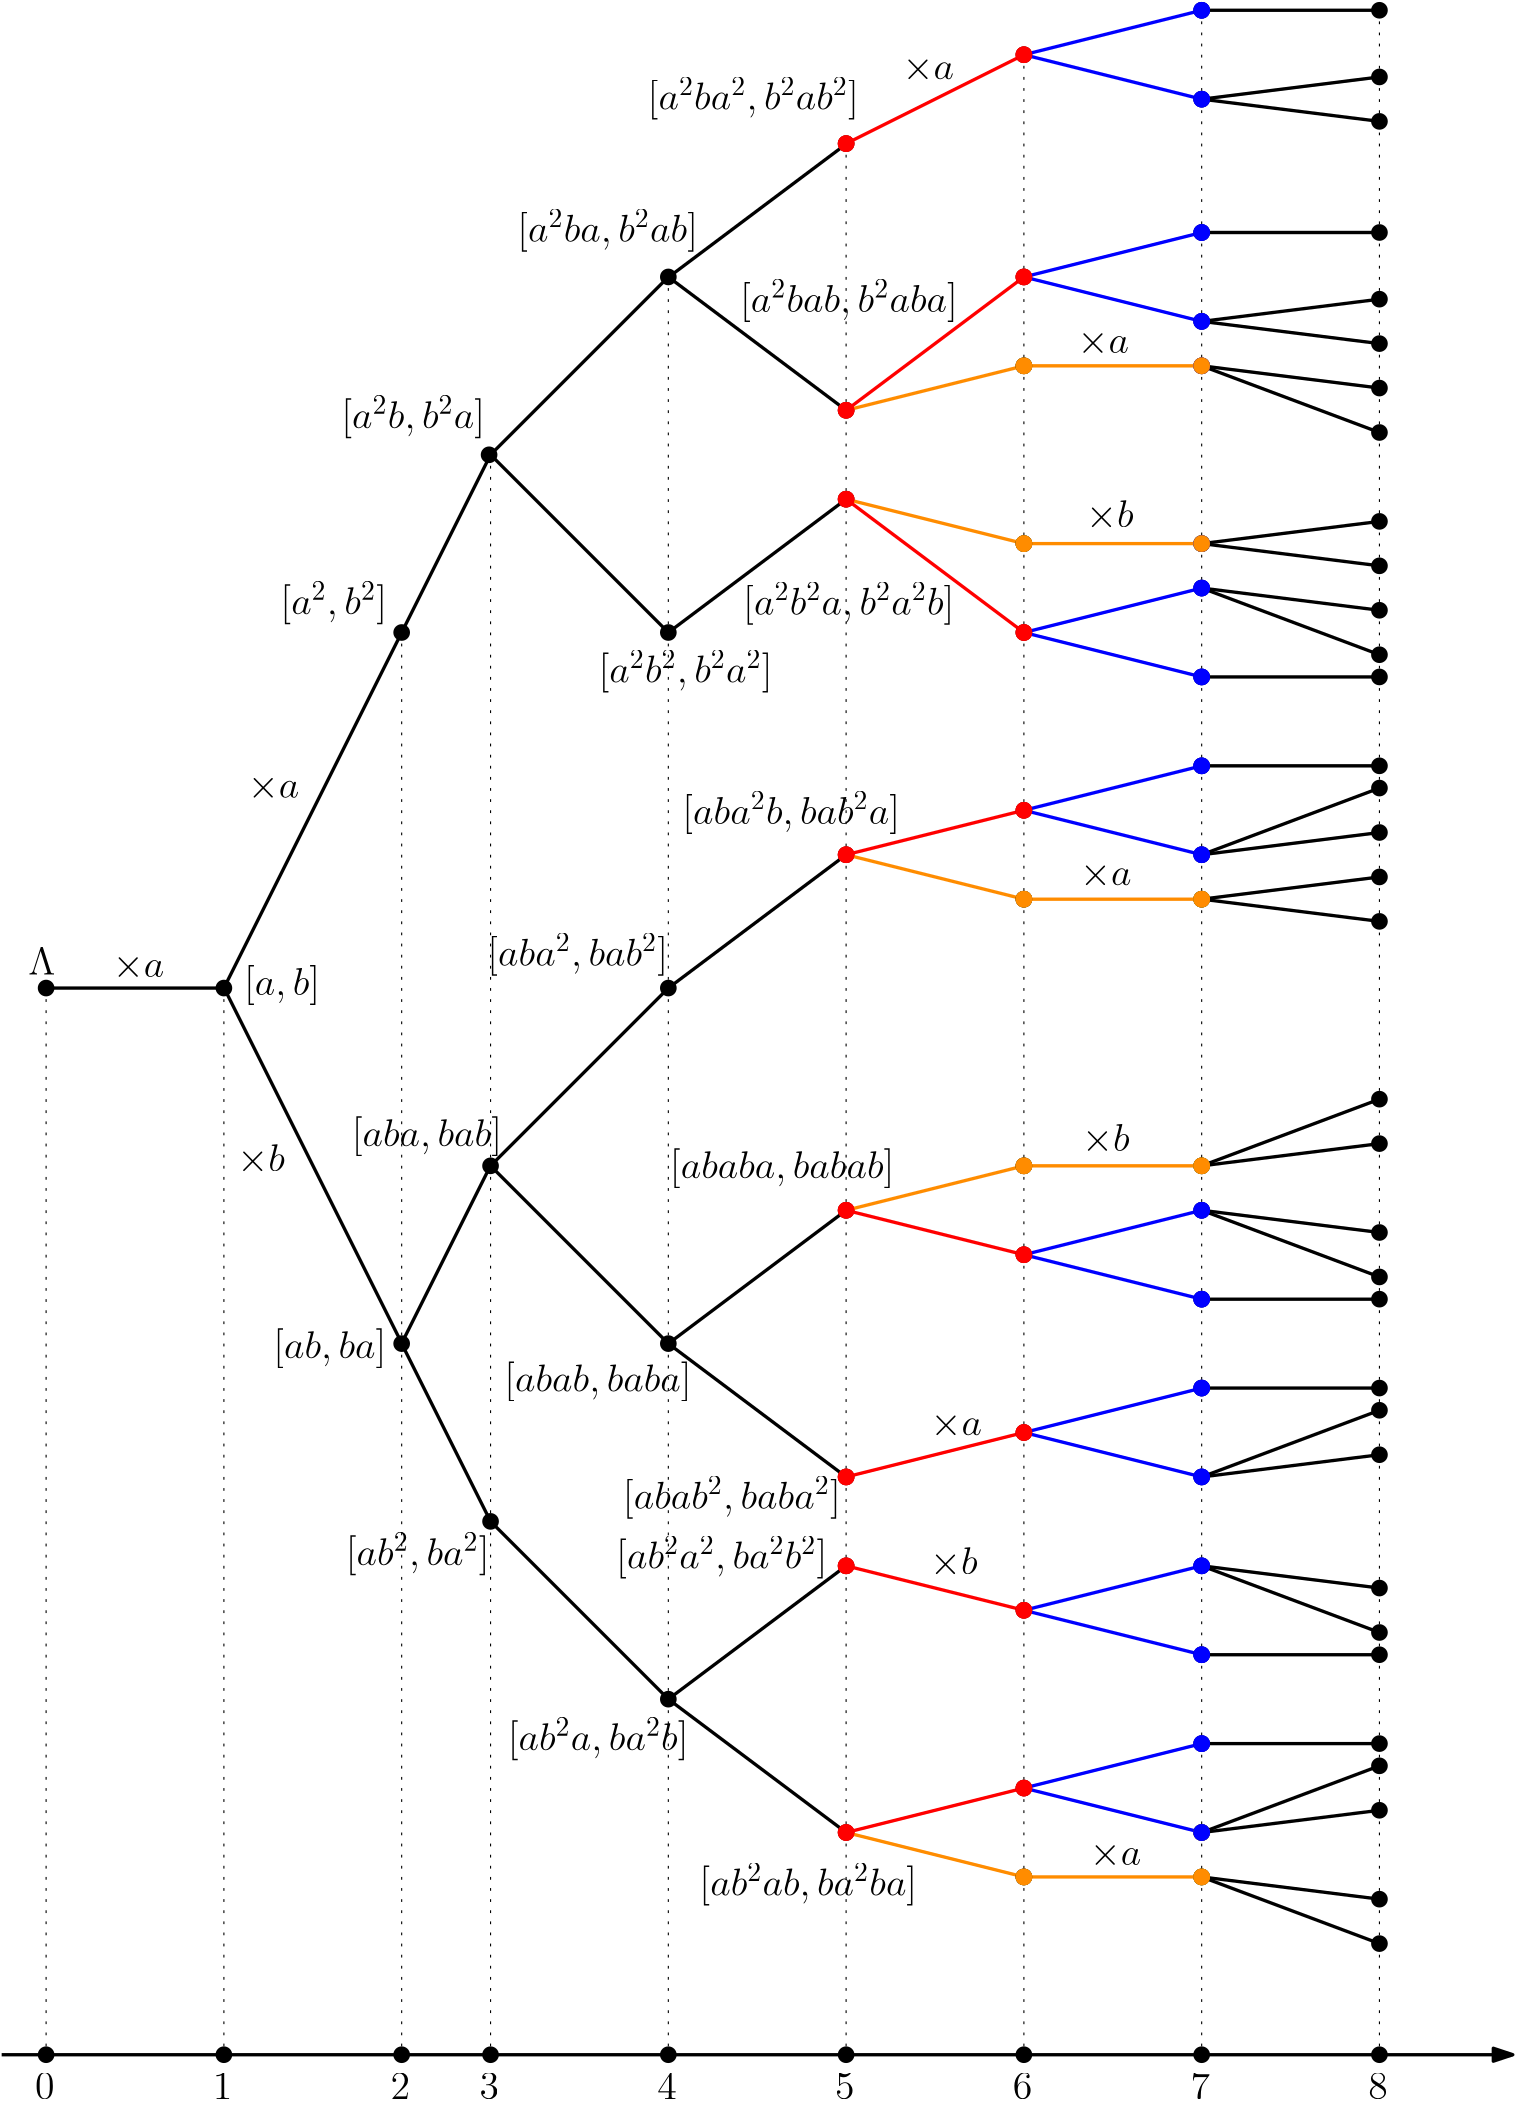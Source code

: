 <?xml version="1.0"?>
<!DOCTYPE ipe SYSTEM "ipe.dtd">
<ipe version="70218" creator="Ipe 7.2.24">
<info created="D:20230220141902" modified="D:20230313000744"/>
<ipestyle name="basic">
<symbol name="arrow/arc(spx)">
<path stroke="sym-stroke" fill="sym-stroke" pen="sym-pen">
0 0 m
-1 0.333 l
-1 -0.333 l
h
</path>
</symbol>
<symbol name="arrow/farc(spx)">
<path stroke="sym-stroke" fill="white" pen="sym-pen">
0 0 m
-1 0.333 l
-1 -0.333 l
h
</path>
</symbol>
<symbol name="arrow/ptarc(spx)">
<path stroke="sym-stroke" fill="sym-stroke" pen="sym-pen">
0 0 m
-1 0.333 l
-0.8 0 l
-1 -0.333 l
h
</path>
</symbol>
<symbol name="arrow/fptarc(spx)">
<path stroke="sym-stroke" fill="white" pen="sym-pen">
0 0 m
-1 0.333 l
-0.8 0 l
-1 -0.333 l
h
</path>
</symbol>
<symbol name="mark/circle(sx)" transformations="translations">
<path fill="sym-stroke">
0.6 0 0 0.6 0 0 e
0.4 0 0 0.4 0 0 e
</path>
</symbol>
<symbol name="mark/disk(sx)" transformations="translations">
<path fill="sym-stroke">
0.6 0 0 0.6 0 0 e
</path>
</symbol>
<symbol name="mark/fdisk(sfx)" transformations="translations">
<group>
<path fill="sym-fill">
0.5 0 0 0.5 0 0 e
</path>
<path fill="sym-stroke" fillrule="eofill">
0.6 0 0 0.6 0 0 e
0.4 0 0 0.4 0 0 e
</path>
</group>
</symbol>
<symbol name="mark/box(sx)" transformations="translations">
<path fill="sym-stroke" fillrule="eofill">
-0.6 -0.6 m
0.6 -0.6 l
0.6 0.6 l
-0.6 0.6 l
h
-0.4 -0.4 m
0.4 -0.4 l
0.4 0.4 l
-0.4 0.4 l
h
</path>
</symbol>
<symbol name="mark/square(sx)" transformations="translations">
<path fill="sym-stroke">
-0.6 -0.6 m
0.6 -0.6 l
0.6 0.6 l
-0.6 0.6 l
h
</path>
</symbol>
<symbol name="mark/fsquare(sfx)" transformations="translations">
<group>
<path fill="sym-fill">
-0.5 -0.5 m
0.5 -0.5 l
0.5 0.5 l
-0.5 0.5 l
h
</path>
<path fill="sym-stroke" fillrule="eofill">
-0.6 -0.6 m
0.6 -0.6 l
0.6 0.6 l
-0.6 0.6 l
h
-0.4 -0.4 m
0.4 -0.4 l
0.4 0.4 l
-0.4 0.4 l
h
</path>
</group>
</symbol>
<symbol name="mark/cross(sx)" transformations="translations">
<group>
<path fill="sym-stroke">
-0.43 -0.57 m
0.57 0.43 l
0.43 0.57 l
-0.57 -0.43 l
h
</path>
<path fill="sym-stroke">
-0.43 0.57 m
0.57 -0.43 l
0.43 -0.57 l
-0.57 0.43 l
h
</path>
</group>
</symbol>
<symbol name="arrow/fnormal(spx)">
<path stroke="sym-stroke" fill="white" pen="sym-pen">
0 0 m
-1 0.333 l
-1 -0.333 l
h
</path>
</symbol>
<symbol name="arrow/pointed(spx)">
<path stroke="sym-stroke" fill="sym-stroke" pen="sym-pen">
0 0 m
-1 0.333 l
-0.8 0 l
-1 -0.333 l
h
</path>
</symbol>
<symbol name="arrow/fpointed(spx)">
<path stroke="sym-stroke" fill="white" pen="sym-pen">
0 0 m
-1 0.333 l
-0.8 0 l
-1 -0.333 l
h
</path>
</symbol>
<symbol name="arrow/linear(spx)">
<path stroke="sym-stroke" pen="sym-pen">
-1 0.333 m
0 0 l
-1 -0.333 l
</path>
</symbol>
<symbol name="arrow/fdouble(spx)">
<path stroke="sym-stroke" fill="white" pen="sym-pen">
0 0 m
-1 0.333 l
-1 -0.333 l
h
-1 0 m
-2 0.333 l
-2 -0.333 l
h
</path>
</symbol>
<symbol name="arrow/double(spx)">
<path stroke="sym-stroke" fill="sym-stroke" pen="sym-pen">
0 0 m
-1 0.333 l
-1 -0.333 l
h
-1 0 m
-2 0.333 l
-2 -0.333 l
h
</path>
</symbol>
<symbol name="arrow/mid-normal(spx)">
<path stroke="sym-stroke" fill="sym-stroke" pen="sym-pen">
0.5 0 m
-0.5 0.333 l
-0.5 -0.333 l
h
</path>
</symbol>
<symbol name="arrow/mid-fnormal(spx)">
<path stroke="sym-stroke" fill="white" pen="sym-pen">
0.5 0 m
-0.5 0.333 l
-0.5 -0.333 l
h
</path>
</symbol>
<symbol name="arrow/mid-pointed(spx)">
<path stroke="sym-stroke" fill="sym-stroke" pen="sym-pen">
0.5 0 m
-0.5 0.333 l
-0.3 0 l
-0.5 -0.333 l
h
</path>
</symbol>
<symbol name="arrow/mid-fpointed(spx)">
<path stroke="sym-stroke" fill="white" pen="sym-pen">
0.5 0 m
-0.5 0.333 l
-0.3 0 l
-0.5 -0.333 l
h
</path>
</symbol>
<symbol name="arrow/mid-double(spx)">
<path stroke="sym-stroke" fill="sym-stroke" pen="sym-pen">
1 0 m
0 0.333 l
0 -0.333 l
h
0 0 m
-1 0.333 l
-1 -0.333 l
h
</path>
</symbol>
<symbol name="arrow/mid-fdouble(spx)">
<path stroke="sym-stroke" fill="white" pen="sym-pen">
1 0 m
0 0.333 l
0 -0.333 l
h
0 0 m
-1 0.333 l
-1 -0.333 l
h
</path>
</symbol>
<anglesize name="22.5 deg" value="22.5"/>
<anglesize name="30 deg" value="30"/>
<anglesize name="45 deg" value="45"/>
<anglesize name="60 deg" value="60"/>
<anglesize name="90 deg" value="90"/>
<arrowsize name="large" value="10"/>
<arrowsize name="small" value="5"/>
<arrowsize name="tiny" value="3"/>
<color name="blue" value="0 0 1"/>
<color name="brown" value="0.647 0.165 0.165"/>
<color name="darkblue" value="0 0 0.545"/>
<color name="darkcyan" value="0 0.545 0.545"/>
<color name="darkgray" value="0.663"/>
<color name="darkgreen" value="0 0.392 0"/>
<color name="darkmagenta" value="0.545 0 0.545"/>
<color name="darkorange" value="1 0.549 0"/>
<color name="darkred" value="0.545 0 0"/>
<color name="gold" value="1 0.843 0"/>
<color name="gray" value="0.745"/>
<color name="green" value="0 1 0"/>
<color name="lightblue" value="0.678 0.847 0.902"/>
<color name="lightcyan" value="0.878 1 1"/>
<color name="lightgray" value="0.827"/>
<color name="lightgreen" value="0.565 0.933 0.565"/>
<color name="lightyellow" value="1 1 0.878"/>
<color name="navy" value="0 0 0.502"/>
<color name="orange" value="1 0.647 0"/>
<color name="pink" value="1 0.753 0.796"/>
<color name="purple" value="0.627 0.125 0.941"/>
<color name="red" value="1 0 0"/>
<color name="seagreen" value="0.18 0.545 0.341"/>
<color name="turquoise" value="0.251 0.878 0.816"/>
<color name="violet" value="0.933 0.51 0.933"/>
<color name="yellow" value="1 1 0"/>
<dashstyle name="dash dot dotted" value="[4 2 1 2 1 2] 0"/>
<dashstyle name="dash dotted" value="[4 2 1 2] 0"/>
<dashstyle name="dashed" value="[4] 0"/>
<dashstyle name="dotted" value="[1 3] 0"/>
<gridsize name="10 pts (~3.5 mm)" value="10"/>
<gridsize name="14 pts (~5 mm)" value="14"/>
<gridsize name="16 pts (~6 mm)" value="16"/>
<gridsize name="20 pts (~7 mm)" value="20"/>
<gridsize name="28 pts (~10 mm)" value="28"/>
<gridsize name="32 pts (~12 mm)" value="32"/>
<gridsize name="4 pts" value="4"/>
<gridsize name="56 pts (~20 mm)" value="56"/>
<gridsize name="8 pts (~3 mm)" value="8"/>
<opacity name="10%" value="0.1"/>
<opacity name="30%" value="0.3"/>
<opacity name="50%" value="0.5"/>
<opacity name="75%" value="0.75"/>
<pen name="fat" value="1.2"/>
<pen name="heavier" value="0.8"/>
<pen name="ultrafat" value="2"/>
<symbolsize name="large" value="5"/>
<symbolsize name="small" value="2"/>
<symbolsize name="tiny" value="1.1"/>
<textsize name="Huge" value="\Huge"/>
<textsize name="LARGE" value="\LARGE"/>
<textsize name="Large" value="\Large"/>
<textsize name="footnote" value="\footnotesize"/>
<textsize name="huge" value="\huge"/>
<textsize name="large" value="\large"/>
<textsize name="small" value="\small"/>
<textsize name="tiny" value="\tiny"/>
<textstyle name="center" begin="\begin{center}" end="\end{center}"/>
<textstyle name="item" begin="\begin{itemize}\item{}" end="\end{itemize}"/>
<textstyle name="itemize" begin="\begin{itemize}" end="\end{itemize}"/>
<tiling name="falling" angle="-60" step="4" width="1"/>
<tiling name="rising" angle="30" step="4" width="1"/>
</ipestyle>
<page>
<layer name="alpha"/>
<view layers="alpha" active="alpha"/>
<path layer="alpha" matrix="1 0 0 1 -32 -208" stroke="black" pen="fat">
64 640 m
128 640 l
128 640 l
</path>
<use matrix="1 0 0 1 -32 -208" name="mark/disk(sx)" pos="64 640" size="large" stroke="black"/>
<use matrix="1 0 0 1 -32 -208" name="mark/disk(sx)" pos="128 640" size="large" stroke="black"/>
<use matrix="1 0 0 1 -32.5273 -128.027" name="mark/disk(sx)" pos="224 752" size="large" stroke="black"/>
<text matrix="1 0 0 1 -38.4136 -203.128" transformations="translations" pos="64 640" stroke="black" type="label" width="9.75" height="9.803" depth="0" valign="baseline" size="Large" style="math">\Lambda</text>
<text matrix="1 0 0 1 -24.7774 -210.482" transformations="translations" pos="128 640" stroke="black" type="label" width="27.443" height="10.756" depth="3.59" valign="baseline" size="Large" style="math">[a,b]</text>
<text matrix="1 0 0 1 -43.6912 -137.406" transformations="translations" pos="160 704" stroke="black" type="label" width="38.402" height="11.623" depth="3.59" valign="baseline" size="Large" style="math">[a^2, b^2]</text>
<text matrix="1 0 0 1 -85.7373 -118.427" transformations="translations" pos="224 752" stroke="black" type="label" width="51.749" height="11.623" depth="3.59" valign="baseline" size="Large" style="math">[a^2b, b^2a]</text>
<text matrix="1 0 0 1 -102.413 -83.3342" transformations="translations" pos="304 784" stroke="black" type="label" width="65.095" height="11.623" depth="3.59" valign="baseline" size="Large" style="math">[a^2ba, b^2ab]</text>
<text matrix="1 0 0 1 -73.1619 -177.974" transformations="translations" pos="304 720" stroke="black" type="label" width="62.708" height="11.623" depth="3.59" valign="baseline" size="Large" style="math">[a^2b^2, b^2a^2]</text>
<text matrix="1 0 0 1 -46.274 -277.306" transformations="translations" pos="160 576" stroke="black" type="label" width="40.79" height="10.756" depth="3.59" valign="baseline" size="Large" style="math">[ab, ba]</text>
<text matrix="1 0 0 1 -82 -248.938" transformations="translations" pos="224 624" stroke="black" type="label" width="54.136" height="10.756" depth="3.59" valign="baseline" size="Large" style="math">[aba, bab]</text>
<text matrix="1 0 0 1 -113.184 -215.933" transformations="translations" pos="304 656" stroke="black" type="label" width="65.095" height="11.623" depth="3.59" valign="baseline" size="Large" style="math">[aba^2, bab^2]</text>
<text matrix="1 0 0 1 -107.08 -305.212" transformations="translations" pos="304 592" stroke="black" type="label" width="67.483" height="10.756" depth="3.59" valign="baseline" size="Large" style="math">[abab, baba]</text>
<text matrix="1 0 0 1 -105.824 -370.394" transformations="translations" pos="304 528" stroke="black" type="label" width="65.095" height="11.623" depth="3.59" valign="baseline" size="Large" style="math">[ab^2a, ba^2b]</text>
<text matrix="1 0 0 1 -84.1227 -303.758" transformations="translations" pos="224 528" stroke="black" type="label" width="51.749" height="11.623" depth="3.59" valign="baseline" size="Large" style="math">[ab^2, ba^2]</text>
<text matrix="1 0 0 1 -29.1214 -180.187" transformations="translations" pos="133.716 680.709" stroke="black" type="label" width="18.532" height="8.374" depth="1.19" valign="baseline" size="Large" style="math">\times a</text>
<path matrix="1 0 0 1 -32 -208" stroke="black" pen="fat">
128 640 m
192 768 l
</path>
<path matrix="1 0 0 1 -31.9927 -207.839" stroke="black" pen="fat">
128 640 m
192 512 l
192 512 l
</path>
<use matrix="1 0 0 1 -32 -208" name="mark/disk(sx)" pos="192 512" size="large" stroke="black"/>
<use matrix="1 0 0 1 -32 -208" name="mark/disk(sx)" pos="192 768" size="large" stroke="black"/>
<text matrix="1 0 0 1 -44.1733 -205.236" transformations="translations" pos="144.978 571.308" stroke="black" type="label" width="17.131" height="9.968" depth="1.19" valign="baseline" size="Large" style="math">\times b</text>
<path stroke="black" pen="fat">
160 560 m
192 624 l
192 624 l
</path>
<path stroke="black" pen="fat">
192 624 m
256 688 l
</path>
<path stroke="black" pen="fat">
192 624 m
256 560 l
</path>
<path matrix="1 0 0 1 0.0787562 -0.0833066" stroke="black" pen="fat">
256 688 m
320 736 l
</path>
<path stroke="black" pen="fat">
256 688 m
320 640 l
</path>
<path stroke="black" pen="fat">
256 560 m
320 608 l
320 608 l
</path>
<path stroke="black" pen="fat">
160 304 m
192 240 l
192 240 l
</path>
<path matrix="1 0 0 1 0.00002494 0.105446" stroke="black" pen="fat">
160 304 m
192 368 l
</path>
<path stroke="black" pen="fat">
192 368 m
256 432 l
</path>
<path stroke="black" pen="fat">
192 368 m
256 304 l
</path>
<use name="mark/disk(sx)" pos="256 688" size="large" stroke="black"/>
<use name="mark/disk(sx)" pos="320 736" size="large" stroke="black"/>
<use name="mark/disk(sx)" pos="320 640" size="large" stroke="black"/>
<use name="mark/disk(sx)" pos="256 560" size="large" stroke="black"/>
<use name="mark/disk(sx)" pos="320 608" size="large" stroke="black"/>
<use name="mark/disk(sx)" pos="256 432" size="large" stroke="black"/>
<use name="mark/disk(sx)" pos="256 304" size="large" stroke="black"/>
<use name="mark/disk(sx)" pos="192 368" size="large" stroke="black"/>
<use name="mark/disk(sx)" pos="192 240" size="large" stroke="black"/>
<path stroke="black" pen="fat">
192 240 m
256 176 l
</path>
<use name="mark/disk(sx)" pos="256 176" size="large" stroke="black"/>
<path stroke="black" pen="fat">
256 304 m
320 352 l
</path>
<path stroke="black" pen="fat">
256 304 m
320 256 l
</path>
<use name="mark/disk(sx)" pos="320 352" size="large" stroke="black"/>
<use name="mark/disk(sx)" pos="320 256" size="large" stroke="black"/>
<path stroke="black" pen="fat">
256 176 m
320 224 l
</path>
<path stroke="black" pen="fat">
256 176 m
320 128 l
</path>
<use name="mark/disk(sx)" pos="320 224" size="large" stroke="black"/>
<use name="mark/disk(sx)" pos="320 128" size="large" stroke="black"/>
<path stroke="red" pen="fat">
320 736 m
384 768 l
</path>
<path stroke="darkorange" pen="fat">
320 608 m
384 592 l
</path>
<path stroke="red" pen="fat">
320 608 m
384 560 l
</path>
<path stroke="darkorange" pen="fat">
320 640 m
384 656 l
384 656 l
</path>
<path stroke="red" pen="fat">
320 640 m
384 688 l
</path>
<path stroke="black" pen="fat">
256 432 m
320 480 l
</path>
<use name="mark/disk(sx)" pos="320 480" size="large" stroke="black"/>
<text matrix="1 0 0 1 -42.9839 -4.91273" transformations="translations" pos="304 496" stroke="black" type="label" width="78.442" height="11.623" depth="3.59" valign="baseline" size="Large" style="math">[aba^2b, bab^2a]</text>
<path stroke="red" pen="fat">
320 480 m
384 496 l
</path>
<path stroke="darkorange" pen="fat">
320 480 m
384 464 l
</path>
<path stroke="darkorange" pen="fat">
320 352 m
384 368 l
</path>
<path stroke="red" pen="fat">
320 352 m
384 336 l
</path>
<path stroke="red" pen="fat">
320 256 m
384 272 l
</path>
<path stroke="red" pen="fat">
320 224 m
384 208 l
</path>
<path stroke="darkorange" pen="fat">
320 128 m
384 112 l
</path>
<text matrix="1 0 0 1 -63.1389 -2.58374" transformations="translations" pos="319.674 366.137" stroke="black" type="label" width="80.829" height="10.756" depth="3.59" valign="baseline" size="Large" style="math">[ababa, babab]</text>
<text matrix="1 0 0 1 -78.0413 -29.8763" transformations="translations" pos="317.657 274.452" stroke="black" type="label" width="78.442" height="11.623" depth="3.59" valign="baseline" size="Large" style="math">[abab^2, baba^2]</text>
<text matrix="1 0 0 1 -28.656 -125.142" transformations="translations" pos="295.811 230.494" stroke="black" type="label" width="78.442" height="11.623" depth="3.59" valign="baseline" size="Large" style="math">[ab^2ab, ba^2ba]</text>
<text matrix="1 0 0 1 -73.5116 108.642" transformations="translations" pos="310.699 114.441" stroke="black" type="label" width="76.054" height="11.623" depth="3.59" valign="baseline" size="Large" style="math">[ab^2a^2, ba^2b^2]</text>
<text matrix="1 0 0 1 -34.354 -13.9182" transformations="translations" pos="317.272 580.299" stroke="black" type="label" width="76.054" height="11.623" depth="3.59" valign="baseline" size="Large" style="math">[a^2b^2a, b^2a^2b]</text>
<text matrix="1 0 0 1 -27.9136 -0.711017" transformations="translations" pos="309.693 676.074" stroke="black" type="label" width="78.442" height="11.623" depth="3.59" valign="baseline" size="Large" style="math">[a^2bab, b^2aba]</text>
<text matrix="1 0 0 1 -54.9141 -7.6116" transformations="translations" pos="303.437 755.861" stroke="black" type="label" width="76.054" height="11.623" depth="3.59" valign="baseline" size="Large" style="math">[a^2ba^2, b^2ab^2]</text>
<use name="mark/disk(sx)" pos="384 768" size="large" stroke="black"/>
<use name="mark/disk(sx)" pos="384 688" size="large" stroke="black"/>
<use name="mark/disk(sx)" pos="384 592" size="large" stroke="black"/>
<use name="mark/disk(sx)" pos="384 560" size="large" stroke="black"/>
<use name="mark/disk(sx)" pos="384 496" size="large" stroke="black"/>
<use name="mark/disk(sx)" pos="384 464" size="large" stroke="black"/>
<use name="mark/disk(sx)" pos="384 368" size="large" stroke="black"/>
<use name="mark/disk(sx)" pos="384 336" size="large" stroke="black"/>
<use name="mark/disk(sx)" pos="384 272" size="large" stroke="black"/>
<use name="mark/disk(sx)" pos="384 208" size="large" stroke="black"/>
<use name="mark/disk(sx)" pos="384 112" size="large" stroke="black"/>
<use name="mark/disk(sx)" pos="384 656" size="large" stroke="black"/>
<path stroke="red" pen="fat">
320 128 m
384 144 l
</path>
<use name="mark/disk(sx)" pos="384 144" size="large" stroke="black"/>
<text matrix="1 0 0 1 0 -8" transformations="translations" pos="56 444" stroke="black" type="label" width="18.532" height="8.374" depth="1.19" valign="baseline" size="Large" style="math">\times a</text>
<path stroke="blue" pen="fat">
384 688 m
448 704 l
</path>
<path stroke="blue" pen="fat">
384 688 m
448 672 l
</path>
<path stroke="darkorange" pen="fat">
384 656 m
448 656 l
</path>
<path stroke="blue" pen="fat">
384 768 m
448 784 l
</path>
<path stroke="blue" pen="fat">
384 768 m
448 752 l
</path>
<path matrix="1 0 0 1 0.00001492 0" stroke="darkorange" pen="fat">
384 592 m
448 592 l
</path>
<path stroke="blue" pen="fat">
384 560 m
448 576 l
448 576 l
</path>
<path stroke="blue" pen="fat">
384 560 m
448 544 l
</path>
<path stroke="blue" pen="fat">
384 496 m
448 512 l
</path>
<path stroke="blue" pen="fat">
384 496 m
448 480 l
</path>
<path stroke="darkorange" pen="fat">
384 464 m
448 464 l
</path>
<path stroke="darkorange" pen="fat">
384 368 m
448 368 l
</path>
<path stroke="blue" pen="fat">
384 336 m
448 352 l
</path>
<path stroke="blue" pen="fat">
384 336 m
448 320 l
</path>
<path stroke="blue" pen="fat">
384 272 m
448 288 l
</path>
<path stroke="blue" pen="fat">
384 272 m
448 256 l
</path>
<path stroke="blue" pen="fat">
384 208 m
448 224 l
</path>
<path stroke="blue" pen="fat">
384 208 m
448 192 l
</path>
<path stroke="blue" pen="fat">
384 144 m
448 160 l
</path>
<path stroke="blue" pen="fat">
384 144 m
448 128 l
</path>
<path stroke="darkorange" pen="fat">
384 112 m
448 112 l
</path>
<text matrix="1 0 0 1 -7.85344 -4.0616" transformations="translations" pos="348.115 763.226" stroke="black" type="label" width="18.532" height="8.374" depth="1.19" valign="baseline" size="Large" style="math">\times a</text>
<text transformations="translations" pos="350.339 271.015" stroke="black" type="label" width="18.532" height="8.374" depth="1.19" valign="baseline" size="Large" style="math">\times a</text>
<text matrix="1 0 0 1 -2.61027 -4.41335" transformations="translations" pos="352.81 225.384" stroke="black" type="label" width="17.131" height="9.968" depth="1.19" valign="baseline" size="Large" style="math">\times b</text>
<text matrix="1 0 0 1 -5.81556 -3.376" transformations="translations" pos="409.15 664.035" stroke="black" type="label" width="18.532" height="8.374" depth="1.19" valign="baseline" size="Large" style="math">\times a</text>
<text matrix="1 0 0 1 -7.44921 -5.20639" transformations="translations" pos="413.852 603.096" stroke="black" type="label" width="17.131" height="9.968" depth="1.19" valign="baseline" size="Large" style="math">\times b</text>
<text matrix="1 0 0 1 -7.15489 -2.7046" transformations="translations" pos="411.342 471.726" stroke="black" type="label" width="18.532" height="8.374" depth="1.19" valign="baseline" size="Large" style="math">\times a</text>
<text matrix="1 0 0 1 -5.1136 -4.18037" transformations="translations" pos="410.065 377.47" stroke="black" type="label" width="17.131" height="9.968" depth="1.19" valign="baseline" size="Large" style="math">\times b</text>
<text matrix="1 0 0 1 -2.18327 -3.95656" transformations="translations" pos="409.908 120.241" stroke="black" type="label" width="18.532" height="8.374" depth="1.19" valign="baseline" size="Large" style="math">\times a</text>
<path stroke="black" pen="fat">
448 784 m
512 784 l
</path>
<path stroke="black" pen="fat">
448 704 m
512 704 l
</path>
<path stroke="black" pen="fat">
448 672 m
512 680 l
</path>
<path stroke="black" pen="fat">
448 672 m
512 664 l
</path>
<path stroke="black" pen="fat">
448 656 m
512 648 l
</path>
<path stroke="black" pen="fat">
448 656 m
512 632 l
</path>
<path stroke="black" pen="fat">
448 592 m
512 600 l
</path>
<path stroke="black" pen="fat">
448 592 m
512 584 l
</path>
<path stroke="black" pen="fat">
448 576 m
512 568 l
</path>
<path stroke="black" pen="fat">
448 576 m
512 552 l
</path>
<path stroke="black" pen="fat">
448 544 m
512 544 l
</path>
<path stroke="black" pen="fat">
448 512 m
512 512 l
</path>
<path stroke="black" pen="fat">
448 480 m
512 504 l
</path>
<path stroke="black" pen="fat">
448 480 m
512 488 l
</path>
<path stroke="black" pen="fat">
448 464 m
512 472 l
</path>
<path stroke="black" pen="fat">
448 464 m
512 456 l
</path>
<path stroke="black" pen="fat">
448 368 m
512 392 l
</path>
<path stroke="black" pen="fat">
448 368 m
512 376 l
</path>
<path stroke="black" pen="fat">
448 352 m
512 344 l
</path>
<path stroke="black" pen="fat">
448 352 m
512 328 l
</path>
<path stroke="black" pen="fat">
448 320 m
512 320 l
</path>
<path stroke="black" pen="fat">
448 288 m
512 288 l
</path>
<path stroke="black" pen="fat">
448 256 m
512 280 l
</path>
<path stroke="black" pen="fat">
448 256 m
512 264 l
</path>
<path stroke="black" pen="fat">
448 224 m
512 216 l
</path>
<path stroke="black" pen="fat">
448 224 m
512 200 l
</path>
<path stroke="black" pen="fat">
448 192 m
512 192 l
</path>
<path stroke="black" pen="fat">
448 160 m
512 160 l
</path>
<path stroke="black" pen="fat">
448 128 m
512 152 l
</path>
<path stroke="black" pen="fat">
448 128 m
512 136 l
</path>
<path stroke="black" pen="fat">
448 112 m
512 104 l
</path>
<path stroke="black" pen="fat">
448 112 m
512 88 l
</path>
<path stroke="black" pen="fat">
448 752 m
512 760 l
</path>
<path stroke="black" pen="fat">
448 752 m
512 744 l
</path>
<use name="mark/disk(sx)" pos="448 784" size="large" stroke="black"/>
<use name="mark/disk(sx)" pos="512 784" size="large" stroke="black"/>
<use name="mark/disk(sx)" pos="448 752" size="large" stroke="black"/>
<use name="mark/disk(sx)" pos="512 760" size="large" stroke="black"/>
<use name="mark/disk(sx)" pos="512 744" size="large" stroke="black"/>
<use name="mark/disk(sx)" pos="448 704" size="large" stroke="black"/>
<use name="mark/disk(sx)" pos="448 672" size="large" stroke="black"/>
<use name="mark/disk(sx)" pos="448 656" size="large" stroke="black"/>
<use name="mark/disk(sx)" pos="512 704" size="large" stroke="black"/>
<use name="mark/disk(sx)" pos="512 680" size="large" stroke="black"/>
<use name="mark/disk(sx)" pos="512 664" size="large" stroke="black"/>
<use name="mark/disk(sx)" pos="512 648" size="large" stroke="black"/>
<use name="mark/disk(sx)" pos="512 632" size="large" stroke="black"/>
<use name="mark/disk(sx)" pos="512 600" size="large" stroke="black"/>
<use name="mark/disk(sx)" pos="512 584" size="large" stroke="black"/>
<use name="mark/disk(sx)" pos="448 592" size="large" stroke="black"/>
<use name="mark/disk(sx)" pos="448 576" size="large" stroke="black"/>
<use name="mark/disk(sx)" pos="448 544" size="large" stroke="black"/>
<use name="mark/disk(sx)" pos="512 552" size="large" stroke="black"/>
<use name="mark/disk(sx)" pos="512 568" size="large" stroke="black"/>
<use name="mark/disk(sx)" pos="512 544" size="large" stroke="black"/>
<use name="mark/disk(sx)" pos="512 512" size="large" stroke="black"/>
<use name="mark/disk(sx)" pos="512 504" size="large" stroke="black"/>
<use name="mark/disk(sx)" pos="512 488" size="large" stroke="black"/>
<use name="mark/disk(sx)" pos="512 472" size="large" stroke="black"/>
<use name="mark/disk(sx)" pos="512 456" size="large" stroke="black"/>
<use name="mark/disk(sx)" pos="448 480" size="large" stroke="black"/>
<use name="mark/disk(sx)" pos="448 512" size="large" stroke="black"/>
<use name="mark/disk(sx)" pos="448 464" size="large" stroke="black"/>
<use name="mark/disk(sx)" pos="448 368" size="large" stroke="black"/>
<use name="mark/disk(sx)" pos="512 392" size="large" stroke="black"/>
<use name="mark/disk(sx)" pos="512 376" size="large" stroke="black"/>
<use name="mark/disk(sx)" pos="448 352" size="large" stroke="black"/>
<use name="mark/disk(sx)" pos="448 320" size="large" stroke="black"/>
<use name="mark/disk(sx)" pos="512 320" size="large" stroke="black"/>
<use name="mark/disk(sx)" pos="512 328" size="large" stroke="black"/>
<use name="mark/disk(sx)" pos="512 344" size="large" stroke="black"/>
<use name="mark/disk(sx)" pos="448 288" size="large" stroke="black"/>
<use name="mark/disk(sx)" pos="448 256" size="large" stroke="black"/>
<use name="mark/disk(sx)" pos="512 264" size="large" stroke="black"/>
<use name="mark/disk(sx)" pos="512 280" size="large" stroke="black"/>
<use name="mark/disk(sx)" pos="512 288" size="large" stroke="black"/>
<use name="mark/disk(sx)" pos="512 216" size="large" stroke="black"/>
<use name="mark/disk(sx)" pos="512 200" size="large" stroke="black"/>
<use name="mark/disk(sx)" pos="512 192" size="large" stroke="black"/>
<use name="mark/disk(sx)" pos="448 192" size="large" stroke="black"/>
<use name="mark/disk(sx)" pos="448 224" size="large" stroke="black"/>
<use name="mark/disk(sx)" pos="448 160" size="large" stroke="black"/>
<use name="mark/disk(sx)" pos="448 128" size="large" stroke="black"/>
<use name="mark/disk(sx)" pos="448 112" size="large" stroke="black"/>
<use name="mark/disk(sx)" pos="512 104" size="large" stroke="black"/>
<use name="mark/disk(sx)" pos="512 88" size="large" stroke="black"/>
<use name="mark/disk(sx)" pos="512 136" size="large" stroke="black"/>
<use name="mark/disk(sx)" pos="512 152" size="large" stroke="black"/>
<use name="mark/disk(sx)" pos="512 160" size="large" stroke="black"/>
<use name="mark/disk(sx)" pos="448 784" size="large" stroke="blue"/>
<use name="mark/disk(sx)" pos="448 752" size="large" stroke="blue"/>
<use name="mark/disk(sx)" pos="384 768" size="large" stroke="red"/>
<use name="mark/disk(sx)" pos="320 736" size="large" stroke="red"/>
<use name="mark/disk(sx)" pos="448 704" size="large" stroke="blue"/>
<use name="mark/disk(sx)" pos="448 672" size="large" stroke="blue"/>
<use name="mark/disk(sx)" pos="448 576" size="large" stroke="blue"/>
<use name="mark/disk(sx)" pos="448 544" size="large" stroke="blue"/>
<use name="mark/disk(sx)" pos="448 512" size="large" stroke="blue"/>
<use name="mark/disk(sx)" pos="448 480" size="large" stroke="blue"/>
<use name="mark/disk(sx)" pos="448 352" size="large" stroke="blue"/>
<use name="mark/disk(sx)" pos="448 320" size="large" stroke="blue"/>
<use name="mark/disk(sx)" pos="448 288" size="large" stroke="blue"/>
<use name="mark/disk(sx)" pos="448 256" size="large" stroke="blue"/>
<use name="mark/disk(sx)" pos="448 224" size="large" stroke="blue"/>
<use name="mark/disk(sx)" pos="448 192" size="large" stroke="blue"/>
<use name="mark/disk(sx)" pos="448 160" size="large" stroke="blue"/>
<use name="mark/disk(sx)" pos="448 128" size="large" stroke="darkgreen"/>
<use name="mark/disk(sx)" pos="448 656" size="large" stroke="darkorange"/>
<use name="mark/disk(sx)" pos="448 592" size="large" stroke="darkgreen"/>
<use name="mark/disk(sx)" pos="448 464" size="large" stroke="darkgreen"/>
<use name="mark/disk(sx)" pos="448 368" size="large" stroke="darkgreen"/>
<use name="mark/disk(sx)" pos="448 112" size="large" stroke="darkgreen"/>
<use name="mark/disk(sx)" pos="448 592" size="large" stroke="darkorange"/>
<use name="mark/disk(sx)" pos="448 464" size="large" stroke="darkorange"/>
<use name="mark/disk(sx)" pos="448 368" size="large" stroke="darkorange"/>
<use name="mark/disk(sx)" pos="448 112" size="large" stroke="darkorange"/>
<use name="mark/disk(sx)" pos="448 128" size="large" stroke="darkorange"/>
<use name="mark/disk(sx)" pos="448 128" size="large" stroke="blue"/>
<use name="mark/disk(sx)" pos="320 640" size="large" stroke="red"/>
<use name="mark/disk(sx)" pos="384 688" size="large" stroke="red"/>
<use name="mark/disk(sx)" pos="384 560" size="large" stroke="red"/>
<use name="mark/disk(sx)" pos="320 608" size="large" stroke="red"/>
<use name="mark/disk(sx)" pos="384 496" size="large" stroke="red"/>
<use name="mark/disk(sx)" pos="320 480" size="large" stroke="red"/>
<use name="mark/disk(sx)" pos="384 336" size="large" stroke="red"/>
<use name="mark/disk(sx)" pos="320 352" size="large" stroke="red"/>
<use name="mark/disk(sx)" pos="384 272" size="large" stroke="red"/>
<use name="mark/disk(sx)" pos="320 256" size="large" stroke="red"/>
<use name="mark/disk(sx)" pos="384 208" size="large" stroke="red"/>
<use name="mark/disk(sx)" pos="320 224" size="large" stroke="red"/>
<use name="mark/disk(sx)" pos="384 144" size="large" stroke="red"/>
<use name="mark/disk(sx)" pos="320 128" size="large" stroke="red"/>
<use name="mark/disk(sx)" pos="384 656" size="large" stroke="black"/>
<use name="mark/disk(sx)" pos="384 592" size="large" stroke="black"/>
<use name="mark/disk(sx)" pos="384 464" size="large" stroke="black"/>
<use name="mark/disk(sx)" pos="384 368" size="large" stroke="black"/>
<use name="mark/disk(sx)" pos="384 112" size="large" stroke="black"/>
<use name="mark/disk(sx)" pos="384 656" size="large" stroke="orange"/>
<use name="mark/disk(sx)" pos="384 592" size="large" stroke="orange"/>
<use name="mark/disk(sx)" pos="384 464" size="large" stroke="orange"/>
<use name="mark/disk(sx)" pos="384 368" size="large" stroke="orange"/>
<use name="mark/disk(sx)" pos="384 112" size="large" stroke="orange"/>
<use name="mark/disk(sx)" pos="32 48" size="large" stroke="black"/>
<use name="mark/disk(sx)" pos="96 48" size="large" stroke="black"/>
<use name="mark/disk(sx)" pos="160 48" size="large" stroke="black"/>
<use name="mark/disk(sx)" pos="192 48" size="large" stroke="black"/>
<use name="mark/disk(sx)" pos="256 48" size="large" stroke="black"/>
<use name="mark/disk(sx)" pos="320 48" size="large" stroke="black"/>
<use name="mark/disk(sx)" pos="384 48" size="large" stroke="black"/>
<use name="mark/disk(sx)" pos="448 48" size="large" stroke="black"/>
<use name="mark/disk(sx)" pos="512 48" size="large" stroke="black"/>
<path stroke="black" pen="fat" rarrow="normal/normal">
560 48 m
16 48 l
</path>
<text transformations="translations" pos="28 32" stroke="black" type="label" width="7.024" height="9.245" depth="0" valign="baseline" size="Large">0</text>
<text transformations="translations" pos="92 32" stroke="black" type="label" width="7.024" height="9.245" depth="0" valign="baseline" size="Large">1</text>
<text transformations="translations" pos="156 32" stroke="black" type="label" width="7.024" height="9.245" depth="0" valign="baseline" size="Large">2</text>
<text transformations="translations" pos="188 32" stroke="black" type="label" width="7.024" height="9.245" depth="0" valign="baseline" size="Large">3</text>
<text transformations="translations" pos="252 32" stroke="black" type="label" width="7.024" height="9.245" depth="0" valign="baseline" size="Large">4</text>
<text transformations="translations" pos="316 32" stroke="black" type="label" width="7.024" height="9.245" depth="0" valign="baseline" size="Large">5</text>
<text transformations="translations" pos="380 32" stroke="black" type="label" width="7.024" height="9.245" depth="0" valign="baseline" size="Large">6</text>
<text transformations="translations" pos="444 32" stroke="black" type="label" width="7.024" height="9.245" depth="0" valign="baseline" size="Large">7</text>
<text transformations="translations" pos="508 32" stroke="black" type="label" width="7.024" height="9.245" depth="0" valign="baseline" size="Large">8</text>
<path stroke="black" dash="dotted">
32 432 m
32 48 l
32 48 l
</path>
<path stroke="black" dash="dotted">
96 432 m
96 48 l
</path>
<path stroke="black" dash="dotted">
160 560 m
160 48 l
</path>
<path stroke="black" dash="dotted">
192 624 m
192 48 l
</path>
<path stroke="black" dash="dotted">
256 688 m
256 48 l
</path>
<path stroke="black" dash="dotted">
320 736 m
320 48 l
</path>
<path stroke="black" dash="dotted">
384 768 m
384 48 l
</path>
<path stroke="black" dash="dotted">
448 784 m
448 48 l
</path>
<path stroke="black" dash="dotted">
512 784 m
512 48 l
</path>
<use name="mark/disk(sx)" pos="320 736" size="large" stroke="red"/>
<use name="mark/disk(sx)" pos="384 768" size="large" stroke="red"/>
<use name="mark/disk(sx)" pos="320 640" size="large" stroke="red"/>
<use name="mark/disk(sx)" pos="384 688" size="large" stroke="red"/>
<use name="mark/disk(sx)" pos="320 608" size="large" stroke="red"/>
<use name="mark/disk(sx)" pos="384 560" size="large" stroke="red"/>
<use name="mark/disk(sx)" pos="320 480" size="large" stroke="red"/>
<use name="mark/disk(sx)" pos="384 496" size="large" stroke="red"/>
<use name="mark/disk(sx)" pos="320 352" size="large" stroke="red"/>
<use name="mark/disk(sx)" pos="384 336" size="large" stroke="red"/>
<use name="mark/disk(sx)" pos="320 256" size="large" stroke="red"/>
<use name="mark/disk(sx)" pos="384 272" size="large" stroke="red"/>
<use name="mark/disk(sx)" pos="320 224" size="large" stroke="red"/>
<use name="mark/disk(sx)" pos="384 208" size="large" stroke="red"/>
<use name="mark/disk(sx)" pos="320 128" size="large" stroke="red"/>
<use name="mark/disk(sx)" pos="384 144" size="large" stroke="red"/>
<use name="mark/disk(sx)" pos="384 112" size="large" stroke="darkorange"/>
<use name="mark/disk(sx)" pos="448 112" size="large" stroke="darkorange"/>
<use name="mark/disk(sx)" pos="384 368" size="large" stroke="darkorange"/>
<use name="mark/disk(sx)" pos="448 368" size="large" stroke="darkorange"/>
<use name="mark/disk(sx)" pos="384 464" size="large" stroke="darkorange"/>
<use name="mark/disk(sx)" pos="448 464" size="large" stroke="darkorange"/>
<use name="mark/disk(sx)" pos="384 592" size="large" stroke="darkorange"/>
<use name="mark/disk(sx)" pos="448 592" size="large" stroke="darkorange"/>
<use name="mark/disk(sx)" pos="384 656" size="large" stroke="darkorange"/>
<use name="mark/disk(sx)" pos="448 656" size="large" stroke="darkorange"/>
<use name="mark/disk(sx)" pos="448 784" size="large" stroke="blue"/>
<use name="mark/disk(sx)" pos="448 752" size="large" stroke="blue"/>
<use name="mark/disk(sx)" pos="448 704" size="large" stroke="blue"/>
<use name="mark/disk(sx)" pos="448 672" size="large" stroke="blue"/>
<use name="mark/disk(sx)" pos="448 656" size="large" stroke="blue"/>
<use name="mark/disk(sx)" pos="448 592" size="large" stroke="blue"/>
<use name="mark/disk(sx)" pos="448 576" size="large" stroke="blue"/>
<use name="mark/disk(sx)" pos="448 544" size="large" stroke="blue"/>
<use name="mark/disk(sx)" pos="448 512" size="large" stroke="blue"/>
<use name="mark/disk(sx)" pos="448 480" size="large" stroke="blue"/>
<use name="mark/disk(sx)" pos="448 352" size="large" stroke="blue"/>
<use name="mark/disk(sx)" pos="448 320" size="large" stroke="blue"/>
<use name="mark/disk(sx)" pos="448 288" size="large" stroke="blue"/>
<use name="mark/disk(sx)" pos="448 256" size="large" stroke="blue"/>
<use name="mark/disk(sx)" pos="448 224" size="large" stroke="blue"/>
<use name="mark/disk(sx)" pos="448 192" size="large" stroke="blue"/>
<use name="mark/disk(sx)" pos="448 160" size="large" stroke="blue"/>
<use name="mark/disk(sx)" pos="448 128" size="large" stroke="blue"/>
<use name="mark/disk(sx)" pos="448 592" size="5" stroke="darkorange"/>
<use name="mark/disk(sx)" pos="448 656" size="5" stroke="darkorange"/>
</page>
</ipe>
